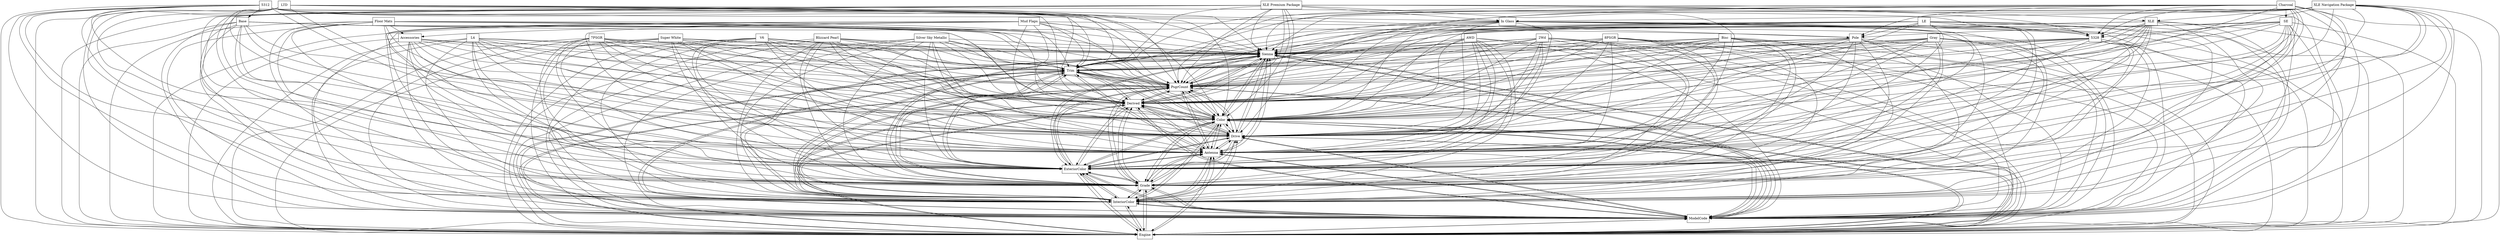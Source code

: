 digraph{
graph [rankdir=TB];
node [shape=box];
edge [arrowhead=normal];
0[label="Charcoal",]
1[label="5312",]
2[label="Base",]
3[label="8PSGR",]
4[label="Sienna",]
5[label="Trim",]
6[label="Floor Mats",]
7[label="In Glass",]
8[label="Engine",]
9[label="ModelCode",]
10[label="InteriorColor",]
11[label="Silver Sky Metallic",]
12[label="AWD",]
13[label="Mud Flaps",]
14[label="Grade",]
15[label="LTD",]
16[label="ExteriorColor",]
17[label="XLE",]
18[label="V6",]
19[label="5328",]
20[label="Antenna",]
21[label="Blizzard Pearl",]
22[label="SE",]
23[label="Drive",]
24[label="Super White",]
25[label="L4",]
26[label="XLE Navigation Package",]
27[label="7PSGR",]
28[label="Bisc",]
29[label="Gray",]
30[label="Color",]
31[label="Pole",]
32[label="Accessories",]
33[label="XLE Premium Package",]
34[label="2Wd",]
35[label="Derived",]
36[label="PsgrCount",]
37[label="LE",]
0->4[label="",]
0->5[label="",]
0->8[label="",]
0->9[label="",]
0->10[label="",]
0->14[label="",]
0->16[label="",]
0->19[label="",]
0->20[label="",]
0->22[label="",]
0->23[label="",]
0->30[label="",]
0->31[label="",]
0->35[label="",]
0->36[label="",]
1->2[label="",]
1->4[label="",]
1->5[label="",]
1->8[label="",]
1->9[label="",]
1->10[label="",]
1->14[label="",]
1->16[label="",]
1->20[label="",]
1->23[label="",]
1->30[label="",]
1->31[label="",]
1->35[label="",]
1->36[label="",]
2->4[label="",]
2->5[label="",]
2->8[label="",]
2->9[label="",]
2->10[label="",]
2->14[label="",]
2->16[label="",]
2->20[label="",]
2->23[label="",]
2->30[label="",]
2->31[label="",]
2->35[label="",]
2->36[label="",]
3->4[label="",]
3->5[label="",]
3->8[label="",]
3->9[label="",]
3->10[label="",]
3->14[label="",]
3->16[label="",]
3->20[label="",]
3->23[label="",]
3->30[label="",]
3->35[label="",]
3->36[label="",]
4->5[label="",]
4->8[label="",]
4->9[label="",]
4->10[label="",]
4->14[label="",]
4->16[label="",]
4->20[label="",]
4->23[label="",]
4->30[label="",]
4->35[label="",]
4->36[label="",]
5->4[label="",]
5->8[label="",]
5->9[label="",]
5->10[label="",]
5->14[label="",]
5->16[label="",]
5->20[label="",]
5->23[label="",]
5->30[label="",]
5->35[label="",]
5->36[label="",]
6->4[label="",]
6->5[label="",]
6->8[label="",]
6->9[label="",]
6->10[label="",]
6->14[label="",]
6->16[label="",]
6->20[label="",]
6->23[label="",]
6->30[label="",]
6->32[label="",]
6->35[label="",]
6->36[label="",]
7->4[label="",]
7->5[label="",]
7->8[label="",]
7->9[label="",]
7->10[label="",]
7->14[label="",]
7->16[label="",]
7->19[label="",]
7->20[label="",]
7->23[label="",]
7->30[label="",]
7->35[label="",]
7->36[label="",]
8->4[label="",]
8->5[label="",]
8->9[label="",]
8->10[label="",]
8->14[label="",]
8->16[label="",]
8->20[label="",]
8->23[label="",]
8->30[label="",]
8->35[label="",]
8->36[label="",]
9->4[label="",]
9->5[label="",]
9->8[label="",]
9->10[label="",]
9->14[label="",]
9->16[label="",]
9->20[label="",]
9->23[label="",]
9->30[label="",]
9->35[label="",]
9->36[label="",]
10->4[label="",]
10->5[label="",]
10->8[label="",]
10->9[label="",]
10->14[label="",]
10->16[label="",]
10->20[label="",]
10->23[label="",]
10->30[label="",]
10->35[label="",]
10->36[label="",]
11->4[label="",]
11->5[label="",]
11->8[label="",]
11->9[label="",]
11->10[label="",]
11->14[label="",]
11->16[label="",]
11->20[label="",]
11->23[label="",]
11->30[label="",]
11->35[label="",]
11->36[label="",]
12->4[label="",]
12->5[label="",]
12->8[label="",]
12->9[label="",]
12->10[label="",]
12->14[label="",]
12->16[label="",]
12->20[label="",]
12->23[label="",]
12->30[label="",]
12->35[label="",]
12->36[label="",]
13->4[label="",]
13->5[label="",]
13->8[label="",]
13->9[label="",]
13->10[label="",]
13->14[label="",]
13->16[label="",]
13->20[label="",]
13->23[label="",]
13->30[label="",]
13->32[label="",]
13->35[label="",]
13->36[label="",]
14->4[label="",]
14->5[label="",]
14->8[label="",]
14->9[label="",]
14->10[label="",]
14->16[label="",]
14->20[label="",]
14->23[label="",]
14->30[label="",]
14->35[label="",]
14->36[label="",]
15->4[label="",]
15->5[label="",]
15->7[label="",]
15->8[label="",]
15->9[label="",]
15->10[label="",]
15->14[label="",]
15->16[label="",]
15->19[label="",]
15->20[label="",]
15->23[label="",]
15->30[label="",]
15->35[label="",]
15->36[label="",]
16->4[label="",]
16->5[label="",]
16->8[label="",]
16->9[label="",]
16->10[label="",]
16->14[label="",]
16->20[label="",]
16->23[label="",]
16->30[label="",]
16->35[label="",]
16->36[label="",]
17->4[label="",]
17->5[label="",]
17->8[label="",]
17->9[label="",]
17->10[label="",]
17->14[label="",]
17->16[label="",]
17->19[label="",]
17->20[label="",]
17->23[label="",]
17->30[label="",]
17->35[label="",]
17->36[label="",]
18->4[label="",]
18->5[label="",]
18->8[label="",]
18->9[label="",]
18->10[label="",]
18->14[label="",]
18->16[label="",]
18->20[label="",]
18->23[label="",]
18->30[label="",]
18->35[label="",]
18->36[label="",]
19->4[label="",]
19->5[label="",]
19->8[label="",]
19->9[label="",]
19->10[label="",]
19->14[label="",]
19->16[label="",]
19->20[label="",]
19->23[label="",]
19->30[label="",]
19->35[label="",]
19->36[label="",]
20->4[label="",]
20->5[label="",]
20->8[label="",]
20->9[label="",]
20->10[label="",]
20->14[label="",]
20->16[label="",]
20->23[label="",]
20->30[label="",]
20->35[label="",]
20->36[label="",]
21->4[label="",]
21->5[label="",]
21->8[label="",]
21->9[label="",]
21->10[label="",]
21->14[label="",]
21->16[label="",]
21->20[label="",]
21->23[label="",]
21->30[label="",]
21->35[label="",]
21->36[label="",]
22->4[label="",]
22->5[label="",]
22->8[label="",]
22->9[label="",]
22->10[label="",]
22->14[label="",]
22->16[label="",]
22->19[label="",]
22->20[label="",]
22->23[label="",]
22->30[label="",]
22->31[label="",]
22->35[label="",]
22->36[label="",]
23->4[label="",]
23->5[label="",]
23->8[label="",]
23->9[label="",]
23->10[label="",]
23->14[label="",]
23->16[label="",]
23->20[label="",]
23->30[label="",]
23->35[label="",]
23->36[label="",]
24->4[label="",]
24->5[label="",]
24->8[label="",]
24->9[label="",]
24->10[label="",]
24->14[label="",]
24->16[label="",]
24->20[label="",]
24->23[label="",]
24->30[label="",]
24->35[label="",]
24->36[label="",]
25->4[label="",]
25->5[label="",]
25->8[label="",]
25->9[label="",]
25->10[label="",]
25->14[label="",]
25->16[label="",]
25->20[label="",]
25->23[label="",]
25->30[label="",]
25->35[label="",]
25->36[label="",]
26->4[label="",]
26->5[label="",]
26->7[label="",]
26->8[label="",]
26->9[label="",]
26->10[label="",]
26->14[label="",]
26->16[label="",]
26->17[label="",]
26->19[label="",]
26->20[label="",]
26->23[label="",]
26->30[label="",]
26->35[label="",]
26->36[label="",]
27->4[label="",]
27->5[label="",]
27->8[label="",]
27->9[label="",]
27->10[label="",]
27->14[label="",]
27->16[label="",]
27->20[label="",]
27->23[label="",]
27->30[label="",]
27->35[label="",]
27->36[label="",]
28->4[label="",]
28->5[label="",]
28->8[label="",]
28->9[label="",]
28->10[label="",]
28->14[label="",]
28->16[label="",]
28->20[label="",]
28->23[label="",]
28->30[label="",]
28->35[label="",]
28->36[label="",]
29->4[label="",]
29->5[label="",]
29->8[label="",]
29->9[label="",]
29->10[label="",]
29->14[label="",]
29->16[label="",]
29->20[label="",]
29->23[label="",]
29->30[label="",]
29->35[label="",]
29->36[label="",]
30->4[label="",]
30->5[label="",]
30->8[label="",]
30->9[label="",]
30->10[label="",]
30->14[label="",]
30->16[label="",]
30->20[label="",]
30->23[label="",]
30->35[label="",]
30->36[label="",]
31->4[label="",]
31->5[label="",]
31->8[label="",]
31->9[label="",]
31->10[label="",]
31->14[label="",]
31->16[label="",]
31->20[label="",]
31->23[label="",]
31->30[label="",]
31->35[label="",]
31->36[label="",]
32->4[label="",]
32->5[label="",]
32->8[label="",]
32->9[label="",]
32->10[label="",]
32->14[label="",]
32->16[label="",]
32->20[label="",]
32->23[label="",]
32->30[label="",]
32->35[label="",]
32->36[label="",]
33->4[label="",]
33->5[label="",]
33->7[label="",]
33->8[label="",]
33->9[label="",]
33->10[label="",]
33->14[label="",]
33->16[label="",]
33->17[label="",]
33->19[label="",]
33->20[label="",]
33->23[label="",]
33->30[label="",]
33->35[label="",]
33->36[label="",]
34->4[label="",]
34->5[label="",]
34->8[label="",]
34->9[label="",]
34->10[label="",]
34->14[label="",]
34->16[label="",]
34->20[label="",]
34->23[label="",]
34->30[label="",]
34->35[label="",]
34->36[label="",]
35->4[label="",]
35->5[label="",]
35->8[label="",]
35->9[label="",]
35->10[label="",]
35->14[label="",]
35->16[label="",]
35->20[label="",]
35->23[label="",]
35->30[label="",]
35->36[label="",]
36->4[label="",]
36->5[label="",]
36->8[label="",]
36->9[label="",]
36->10[label="",]
36->14[label="",]
36->16[label="",]
36->20[label="",]
36->23[label="",]
36->30[label="",]
36->35[label="",]
37->4[label="",]
37->5[label="",]
37->8[label="",]
37->9[label="",]
37->10[label="",]
37->14[label="",]
37->16[label="",]
37->19[label="",]
37->20[label="",]
37->23[label="",]
37->30[label="",]
37->31[label="",]
37->35[label="",]
37->36[label="",]
}
